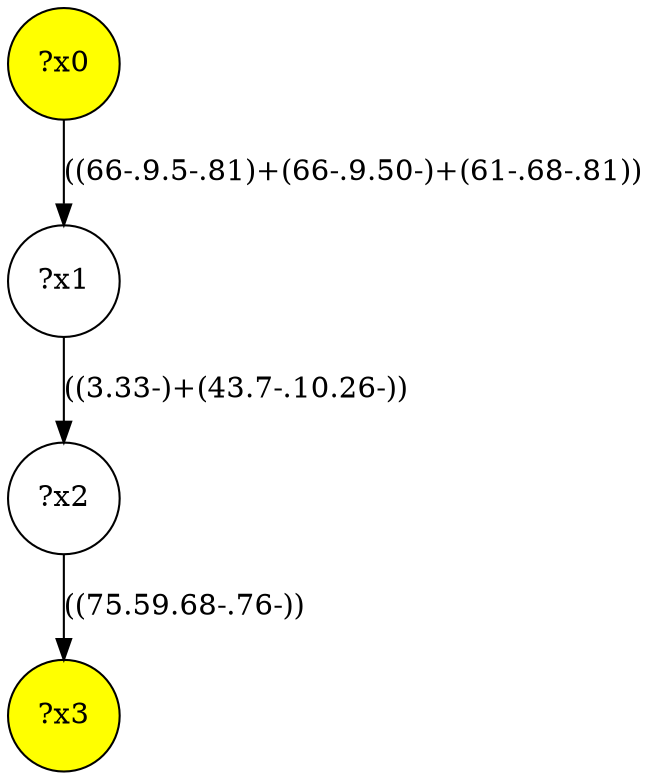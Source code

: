 digraph g {
	x0 [fillcolor="yellow", style="filled," shape=circle, label="?x0"];
	x3 [fillcolor="yellow", style="filled," shape=circle, label="?x3"];
	x1 [shape=circle, label="?x1"];
	x0 -> x1 [label="((66-.9.5-.81)+(66-.9.50-)+(61-.68-.81))"];
	x2 [shape=circle, label="?x2"];
	x1 -> x2 [label="((3.33-)+(43.7-.10.26-))"];
	x2 -> x3 [label="((75.59.68-.76-))"];
}
